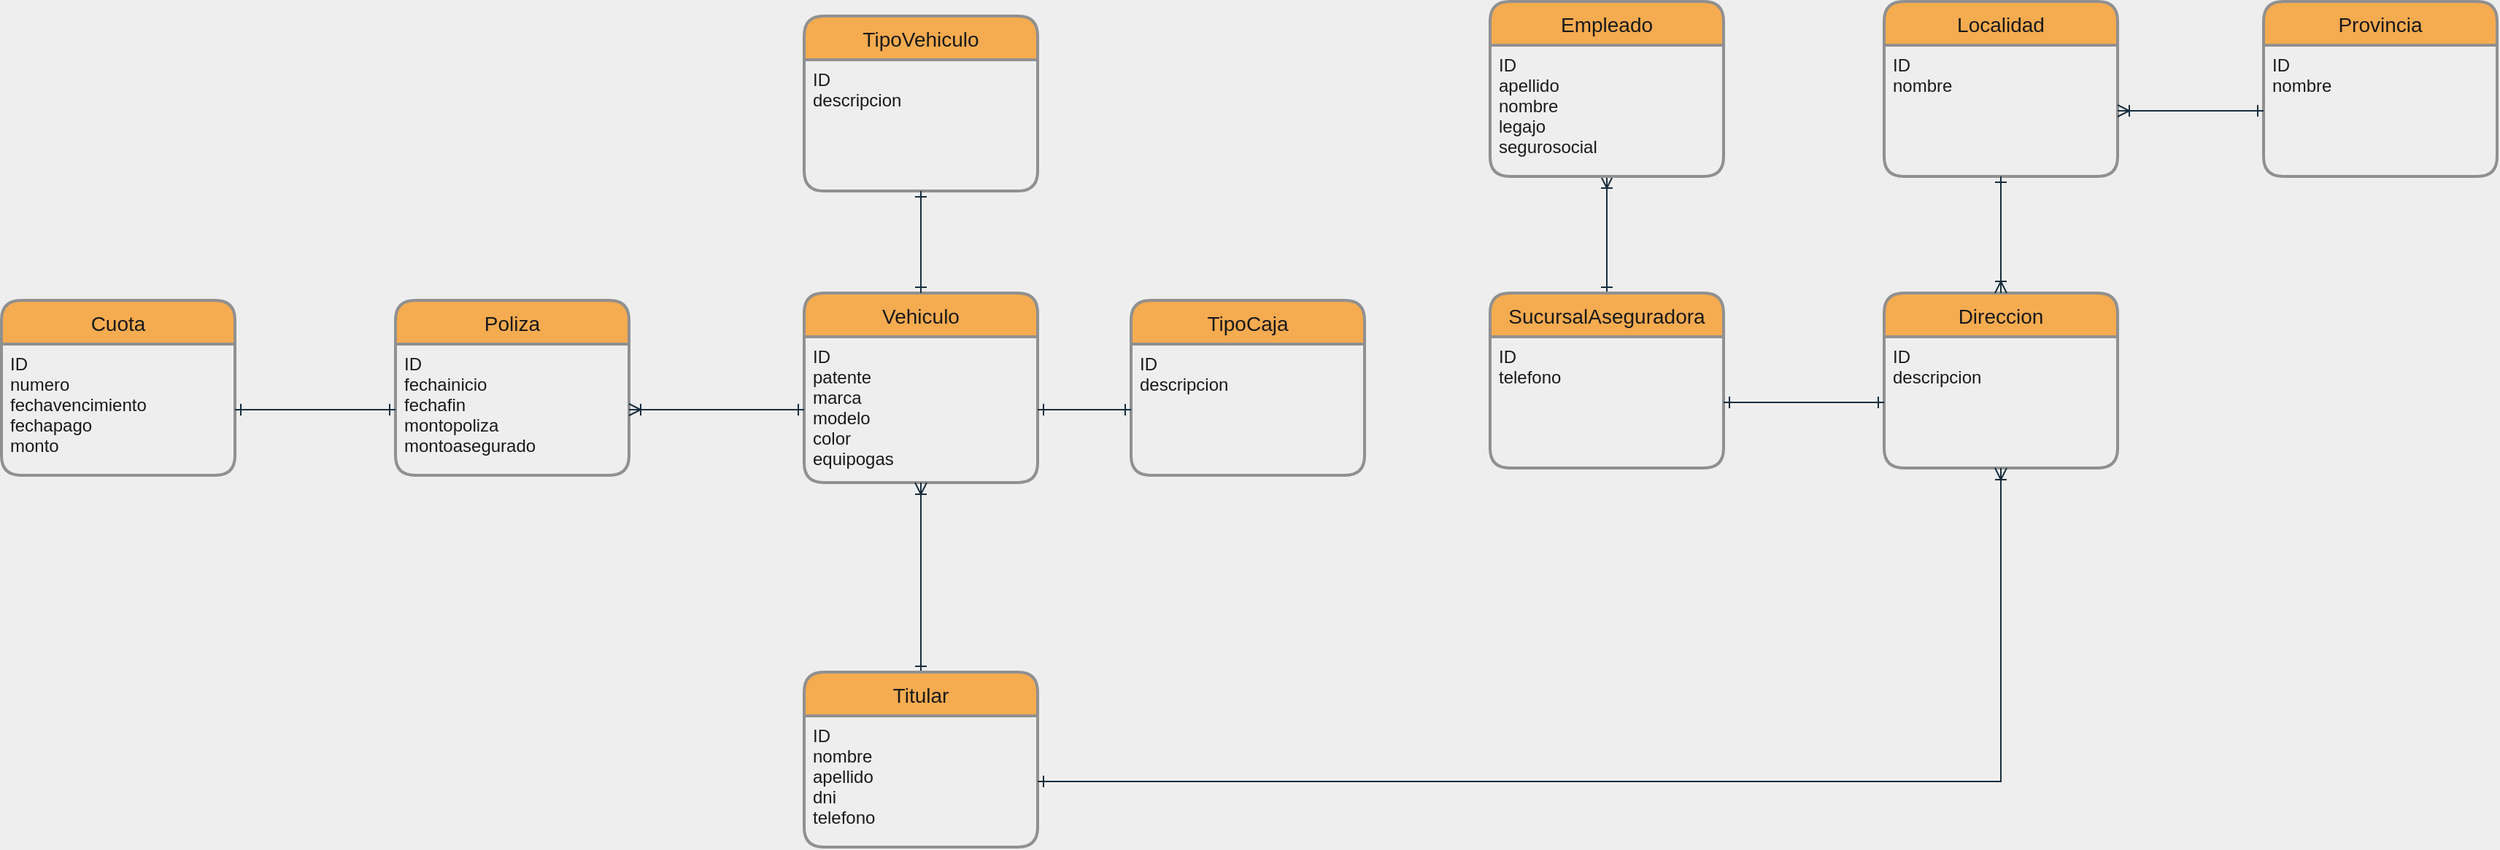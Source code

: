 <mxfile version="15.4.0" type="device"><diagram id="uhQoZwGZZ82NA5o5c97y" name="Página-1"><mxGraphModel dx="1913" dy="1967" grid="1" gridSize="10" guides="1" tooltips="1" connect="1" arrows="1" fold="1" page="1" pageScale="1" pageWidth="827" pageHeight="1169" background="#EEEEEE" math="0" shadow="0"><root><mxCell id="0"/><mxCell id="1" parent="0"/><mxCell id="QnOrOD5XqzUc3RT3C0WS-1" value="Vehiculo" style="swimlane;childLayout=stackLayout;horizontal=1;startSize=30;horizontalStack=0;rounded=1;fontSize=14;fontStyle=0;strokeWidth=2;resizeParent=0;resizeLast=1;shadow=0;dashed=0;align=center;fillColor=#F5AB50;strokeColor=#909090;fontColor=#1A1A1A;" parent="1" vertex="1"><mxGeometry x="190" y="170" width="160" height="130" as="geometry"/></mxCell><mxCell id="QnOrOD5XqzUc3RT3C0WS-2" value="ID&#10;patente&#10;marca&#10;modelo&#10;color&#10;equipogas" style="align=left;strokeColor=none;fillColor=none;spacingLeft=4;fontSize=12;verticalAlign=top;resizable=0;rotatable=0;part=1;fontColor=#1A1A1A;" parent="QnOrOD5XqzUc3RT3C0WS-1" vertex="1"><mxGeometry y="30" width="160" height="100" as="geometry"/></mxCell><mxCell id="QnOrOD5XqzUc3RT3C0WS-3" value="TipoVehiculo" style="swimlane;childLayout=stackLayout;horizontal=1;startSize=30;horizontalStack=0;rounded=1;fontSize=14;fontStyle=0;strokeWidth=2;resizeParent=0;resizeLast=1;shadow=0;dashed=0;align=center;fillColor=#F5AB50;strokeColor=#909090;fontColor=#1A1A1A;" parent="1" vertex="1"><mxGeometry x="190" y="-20" width="160" height="120" as="geometry"/></mxCell><mxCell id="QnOrOD5XqzUc3RT3C0WS-4" value="ID&#10;descripcion" style="align=left;strokeColor=none;fillColor=none;spacingLeft=4;fontSize=12;verticalAlign=top;resizable=0;rotatable=0;part=1;fontColor=#1A1A1A;" parent="QnOrOD5XqzUc3RT3C0WS-3" vertex="1"><mxGeometry y="30" width="160" height="90" as="geometry"/></mxCell><mxCell id="QnOrOD5XqzUc3RT3C0WS-5" style="edgeStyle=orthogonalEdgeStyle;rounded=0;orthogonalLoop=1;jettySize=auto;html=1;entryX=0.5;entryY=0;entryDx=0;entryDy=0;startArrow=ERone;startFill=0;endArrow=ERone;endFill=0;labelBackgroundColor=#EEEEEE;strokeColor=#182E3E;fontColor=#1A1A1A;" parent="1" source="QnOrOD5XqzUc3RT3C0WS-4" target="QnOrOD5XqzUc3RT3C0WS-1" edge="1"><mxGeometry relative="1" as="geometry"/></mxCell><mxCell id="QnOrOD5XqzUc3RT3C0WS-6" value="TipoCaja" style="swimlane;childLayout=stackLayout;horizontal=1;startSize=30;horizontalStack=0;rounded=1;fontSize=14;fontStyle=0;strokeWidth=2;resizeParent=0;resizeLast=1;shadow=0;dashed=0;align=center;fillColor=#F5AB50;strokeColor=#909090;fontColor=#1A1A1A;" parent="1" vertex="1"><mxGeometry x="414" y="175" width="160" height="120" as="geometry"/></mxCell><mxCell id="QnOrOD5XqzUc3RT3C0WS-7" value="ID&#10;descripcion" style="align=left;strokeColor=none;fillColor=none;spacingLeft=4;fontSize=12;verticalAlign=top;resizable=0;rotatable=0;part=1;fontColor=#1A1A1A;" parent="QnOrOD5XqzUc3RT3C0WS-6" vertex="1"><mxGeometry y="30" width="160" height="90" as="geometry"/></mxCell><mxCell id="QnOrOD5XqzUc3RT3C0WS-14" style="edgeStyle=orthogonalEdgeStyle;rounded=0;orthogonalLoop=1;jettySize=auto;html=1;entryX=0.5;entryY=1;entryDx=0;entryDy=0;startArrow=ERone;startFill=0;endArrow=ERoneToMany;endFill=0;labelBackgroundColor=#EEEEEE;strokeColor=#182E3E;fontColor=#1A1A1A;" parent="1" source="QnOrOD5XqzUc3RT3C0WS-9" target="QnOrOD5XqzUc3RT3C0WS-13" edge="1"><mxGeometry relative="1" as="geometry"/></mxCell><mxCell id="QnOrOD5XqzUc3RT3C0WS-9" value="SucursalAseguradora" style="swimlane;childLayout=stackLayout;horizontal=1;startSize=30;horizontalStack=0;rounded=1;fontSize=14;fontStyle=0;strokeWidth=2;resizeParent=0;resizeLast=1;shadow=0;dashed=0;align=center;fillColor=#F5AB50;strokeColor=#909090;fontColor=#1A1A1A;" parent="1" vertex="1"><mxGeometry x="660" y="170" width="160" height="120" as="geometry"/></mxCell><mxCell id="QnOrOD5XqzUc3RT3C0WS-10" value="ID&#10;telefono" style="align=left;strokeColor=none;fillColor=none;spacingLeft=4;fontSize=12;verticalAlign=top;resizable=0;rotatable=0;part=1;fontColor=#1A1A1A;" parent="QnOrOD5XqzUc3RT3C0WS-9" vertex="1"><mxGeometry y="30" width="160" height="90" as="geometry"/></mxCell><mxCell id="QnOrOD5XqzUc3RT3C0WS-12" value="Empleado" style="swimlane;childLayout=stackLayout;horizontal=1;startSize=30;horizontalStack=0;rounded=1;fontSize=14;fontStyle=0;strokeWidth=2;resizeParent=0;resizeLast=1;shadow=0;dashed=0;align=center;fillColor=#F5AB50;strokeColor=#909090;fontColor=#1A1A1A;" parent="1" vertex="1"><mxGeometry x="660" y="-30" width="160" height="120" as="geometry"/></mxCell><mxCell id="QnOrOD5XqzUc3RT3C0WS-13" value="ID&#10;apellido&#10;nombre &#10;legajo&#10;segurosocial" style="align=left;strokeColor=none;fillColor=none;spacingLeft=4;fontSize=12;verticalAlign=top;resizable=0;rotatable=0;part=1;fontColor=#1A1A1A;" parent="QnOrOD5XqzUc3RT3C0WS-12" vertex="1"><mxGeometry y="30" width="160" height="90" as="geometry"/></mxCell><mxCell id="QnOrOD5XqzUc3RT3C0WS-15" value="Direccion" style="swimlane;childLayout=stackLayout;horizontal=1;startSize=30;horizontalStack=0;rounded=1;fontSize=14;fontStyle=0;strokeWidth=2;resizeParent=0;resizeLast=1;shadow=0;dashed=0;align=center;fillColor=#F5AB50;strokeColor=#909090;fontColor=#1A1A1A;" parent="1" vertex="1"><mxGeometry x="930" y="170" width="160" height="120" as="geometry"/></mxCell><mxCell id="QnOrOD5XqzUc3RT3C0WS-16" value="ID&#10;descripcion" style="align=left;strokeColor=none;fillColor=none;spacingLeft=4;fontSize=12;verticalAlign=top;resizable=0;rotatable=0;part=1;fontColor=#1A1A1A;" parent="QnOrOD5XqzUc3RT3C0WS-15" vertex="1"><mxGeometry y="30" width="160" height="90" as="geometry"/></mxCell><mxCell id="QnOrOD5XqzUc3RT3C0WS-17" style="edgeStyle=orthogonalEdgeStyle;rounded=0;orthogonalLoop=1;jettySize=auto;html=1;startArrow=ERone;startFill=0;endArrow=ERone;endFill=0;labelBackgroundColor=#EEEEEE;strokeColor=#182E3E;fontColor=#1A1A1A;" parent="1" source="QnOrOD5XqzUc3RT3C0WS-10" target="QnOrOD5XqzUc3RT3C0WS-16" edge="1"><mxGeometry relative="1" as="geometry"/></mxCell><mxCell id="QnOrOD5XqzUc3RT3C0WS-26" style="edgeStyle=orthogonalEdgeStyle;rounded=0;orthogonalLoop=1;jettySize=auto;html=1;entryX=0.5;entryY=1;entryDx=0;entryDy=0;startArrow=ERone;startFill=0;endArrow=ERoneToMany;endFill=0;labelBackgroundColor=#EEEEEE;strokeColor=#182E3E;fontColor=#1A1A1A;" parent="1" source="QnOrOD5XqzUc3RT3C0WS-18" target="QnOrOD5XqzUc3RT3C0WS-2" edge="1"><mxGeometry relative="1" as="geometry"/></mxCell><mxCell id="QnOrOD5XqzUc3RT3C0WS-18" value="Titular" style="swimlane;childLayout=stackLayout;horizontal=1;startSize=30;horizontalStack=0;rounded=1;fontSize=14;fontStyle=0;strokeWidth=2;resizeParent=0;resizeLast=1;shadow=0;dashed=0;align=center;fillColor=#F5AB50;strokeColor=#909090;fontColor=#1A1A1A;" parent="1" vertex="1"><mxGeometry x="190" y="430" width="160" height="120" as="geometry"/></mxCell><mxCell id="QnOrOD5XqzUc3RT3C0WS-19" value="ID&#10;nombre&#10;apellido&#10;dni&#10;telefono" style="align=left;strokeColor=none;fillColor=none;spacingLeft=4;fontSize=12;verticalAlign=top;resizable=0;rotatable=0;part=1;fontColor=#1A1A1A;" parent="QnOrOD5XqzUc3RT3C0WS-18" vertex="1"><mxGeometry y="30" width="160" height="90" as="geometry"/></mxCell><mxCell id="QnOrOD5XqzUc3RT3C0WS-20" value="Provincia" style="swimlane;childLayout=stackLayout;horizontal=1;startSize=30;horizontalStack=0;rounded=1;fontSize=14;fontStyle=0;strokeWidth=2;resizeParent=0;resizeLast=1;shadow=0;dashed=0;align=center;fillColor=#F5AB50;strokeColor=#909090;fontColor=#1A1A1A;" parent="1" vertex="1"><mxGeometry x="1190" y="-30" width="160" height="120" as="geometry"/></mxCell><mxCell id="QnOrOD5XqzUc3RT3C0WS-21" value="ID&#10;nombre" style="align=left;strokeColor=none;fillColor=none;spacingLeft=4;fontSize=12;verticalAlign=top;resizable=0;rotatable=0;part=1;fontColor=#1A1A1A;" parent="QnOrOD5XqzUc3RT3C0WS-20" vertex="1"><mxGeometry y="30" width="160" height="90" as="geometry"/></mxCell><mxCell id="QnOrOD5XqzUc3RT3C0WS-22" value="Localidad" style="swimlane;childLayout=stackLayout;horizontal=1;startSize=30;horizontalStack=0;rounded=1;fontSize=14;fontStyle=0;strokeWidth=2;resizeParent=0;resizeLast=1;shadow=0;dashed=0;align=center;fillColor=#F5AB50;strokeColor=#909090;fontColor=#1A1A1A;" parent="1" vertex="1"><mxGeometry x="930" y="-30" width="160" height="120" as="geometry"/></mxCell><mxCell id="QnOrOD5XqzUc3RT3C0WS-23" value="ID&#10;nombre" style="align=left;strokeColor=none;fillColor=none;spacingLeft=4;fontSize=12;verticalAlign=top;resizable=0;rotatable=0;part=1;fontColor=#1A1A1A;" parent="QnOrOD5XqzUc3RT3C0WS-22" vertex="1"><mxGeometry y="30" width="160" height="90" as="geometry"/></mxCell><mxCell id="QnOrOD5XqzUc3RT3C0WS-24" style="edgeStyle=orthogonalEdgeStyle;rounded=0;orthogonalLoop=1;jettySize=auto;html=1;entryX=1;entryY=0.5;entryDx=0;entryDy=0;startArrow=ERone;startFill=0;endArrow=ERoneToMany;endFill=0;labelBackgroundColor=#EEEEEE;strokeColor=#182E3E;fontColor=#1A1A1A;" parent="1" source="QnOrOD5XqzUc3RT3C0WS-21" target="QnOrOD5XqzUc3RT3C0WS-23" edge="1"><mxGeometry relative="1" as="geometry"/></mxCell><mxCell id="QnOrOD5XqzUc3RT3C0WS-25" style="edgeStyle=orthogonalEdgeStyle;rounded=0;orthogonalLoop=1;jettySize=auto;html=1;entryX=0.5;entryY=0;entryDx=0;entryDy=0;startArrow=ERone;startFill=0;endArrow=ERoneToMany;endFill=0;labelBackgroundColor=#EEEEEE;strokeColor=#182E3E;fontColor=#1A1A1A;" parent="1" source="QnOrOD5XqzUc3RT3C0WS-23" target="QnOrOD5XqzUc3RT3C0WS-15" edge="1"><mxGeometry relative="1" as="geometry"/></mxCell><mxCell id="QnOrOD5XqzUc3RT3C0WS-27" style="edgeStyle=orthogonalEdgeStyle;rounded=0;orthogonalLoop=1;jettySize=auto;html=1;entryX=0.5;entryY=1;entryDx=0;entryDy=0;startArrow=ERone;startFill=0;endArrow=ERoneToMany;endFill=0;labelBackgroundColor=#EEEEEE;strokeColor=#182E3E;fontColor=#1A1A1A;" parent="1" source="QnOrOD5XqzUc3RT3C0WS-19" target="QnOrOD5XqzUc3RT3C0WS-16" edge="1"><mxGeometry relative="1" as="geometry"/></mxCell><mxCell id="QnOrOD5XqzUc3RT3C0WS-28" value="Poliza" style="swimlane;childLayout=stackLayout;horizontal=1;startSize=30;horizontalStack=0;rounded=1;fontSize=14;fontStyle=0;strokeWidth=2;resizeParent=0;resizeLast=1;shadow=0;dashed=0;align=center;fillColor=#F5AB50;strokeColor=#909090;fontColor=#1A1A1A;" parent="1" vertex="1"><mxGeometry x="-90" y="175" width="160" height="120" as="geometry"/></mxCell><mxCell id="QnOrOD5XqzUc3RT3C0WS-29" value="ID&#10;fechainicio&#10;fechafin&#10;montopoliza&#10;montoasegurado" style="align=left;strokeColor=none;fillColor=none;spacingLeft=4;fontSize=12;verticalAlign=top;resizable=0;rotatable=0;part=1;fontColor=#1A1A1A;" parent="QnOrOD5XqzUc3RT3C0WS-28" vertex="1"><mxGeometry y="30" width="160" height="90" as="geometry"/></mxCell><mxCell id="QnOrOD5XqzUc3RT3C0WS-30" value="Cuota" style="swimlane;childLayout=stackLayout;horizontal=1;startSize=30;horizontalStack=0;rounded=1;fontSize=14;fontStyle=0;strokeWidth=2;resizeParent=0;resizeLast=1;shadow=0;dashed=0;align=center;fillColor=#F5AB50;strokeColor=#909090;fontColor=#1A1A1A;" parent="1" vertex="1"><mxGeometry x="-360" y="175" width="160" height="120" as="geometry"/></mxCell><mxCell id="QnOrOD5XqzUc3RT3C0WS-31" value="ID&#10;numero&#10;fechavencimiento&#10;fechapago&#10;monto" style="align=left;strokeColor=none;fillColor=none;spacingLeft=4;fontSize=12;verticalAlign=top;resizable=0;rotatable=0;part=1;fontColor=#1A1A1A;" parent="QnOrOD5XqzUc3RT3C0WS-30" vertex="1"><mxGeometry y="30" width="160" height="90" as="geometry"/></mxCell><mxCell id="QnOrOD5XqzUc3RT3C0WS-33" style="edgeStyle=orthogonalEdgeStyle;rounded=0;orthogonalLoop=1;jettySize=auto;html=1;entryX=0;entryY=0.5;entryDx=0;entryDy=0;startArrow=ERone;startFill=0;endArrow=ERone;endFill=0;labelBackgroundColor=#EEEEEE;strokeColor=#182E3E;fontColor=#1A1A1A;" parent="1" source="QnOrOD5XqzUc3RT3C0WS-31" target="QnOrOD5XqzUc3RT3C0WS-29" edge="1"><mxGeometry relative="1" as="geometry"/></mxCell><mxCell id="QnOrOD5XqzUc3RT3C0WS-34" style="edgeStyle=orthogonalEdgeStyle;rounded=0;orthogonalLoop=1;jettySize=auto;html=1;entryX=0;entryY=0.5;entryDx=0;entryDy=0;startArrow=ERoneToMany;startFill=0;endArrow=ERone;endFill=0;labelBackgroundColor=#EEEEEE;strokeColor=#182E3E;fontColor=#1A1A1A;" parent="1" source="QnOrOD5XqzUc3RT3C0WS-29" target="QnOrOD5XqzUc3RT3C0WS-2" edge="1"><mxGeometry relative="1" as="geometry"/></mxCell><mxCell id="QnOrOD5XqzUc3RT3C0WS-35" style="edgeStyle=orthogonalEdgeStyle;rounded=0;orthogonalLoop=1;jettySize=auto;html=1;entryX=0;entryY=0.5;entryDx=0;entryDy=0;startArrow=ERone;startFill=0;endArrow=ERone;endFill=0;labelBackgroundColor=#EEEEEE;strokeColor=#182E3E;fontColor=#1A1A1A;" parent="1" source="QnOrOD5XqzUc3RT3C0WS-2" target="QnOrOD5XqzUc3RT3C0WS-7" edge="1"><mxGeometry relative="1" as="geometry"/></mxCell></root></mxGraphModel></diagram></mxfile>